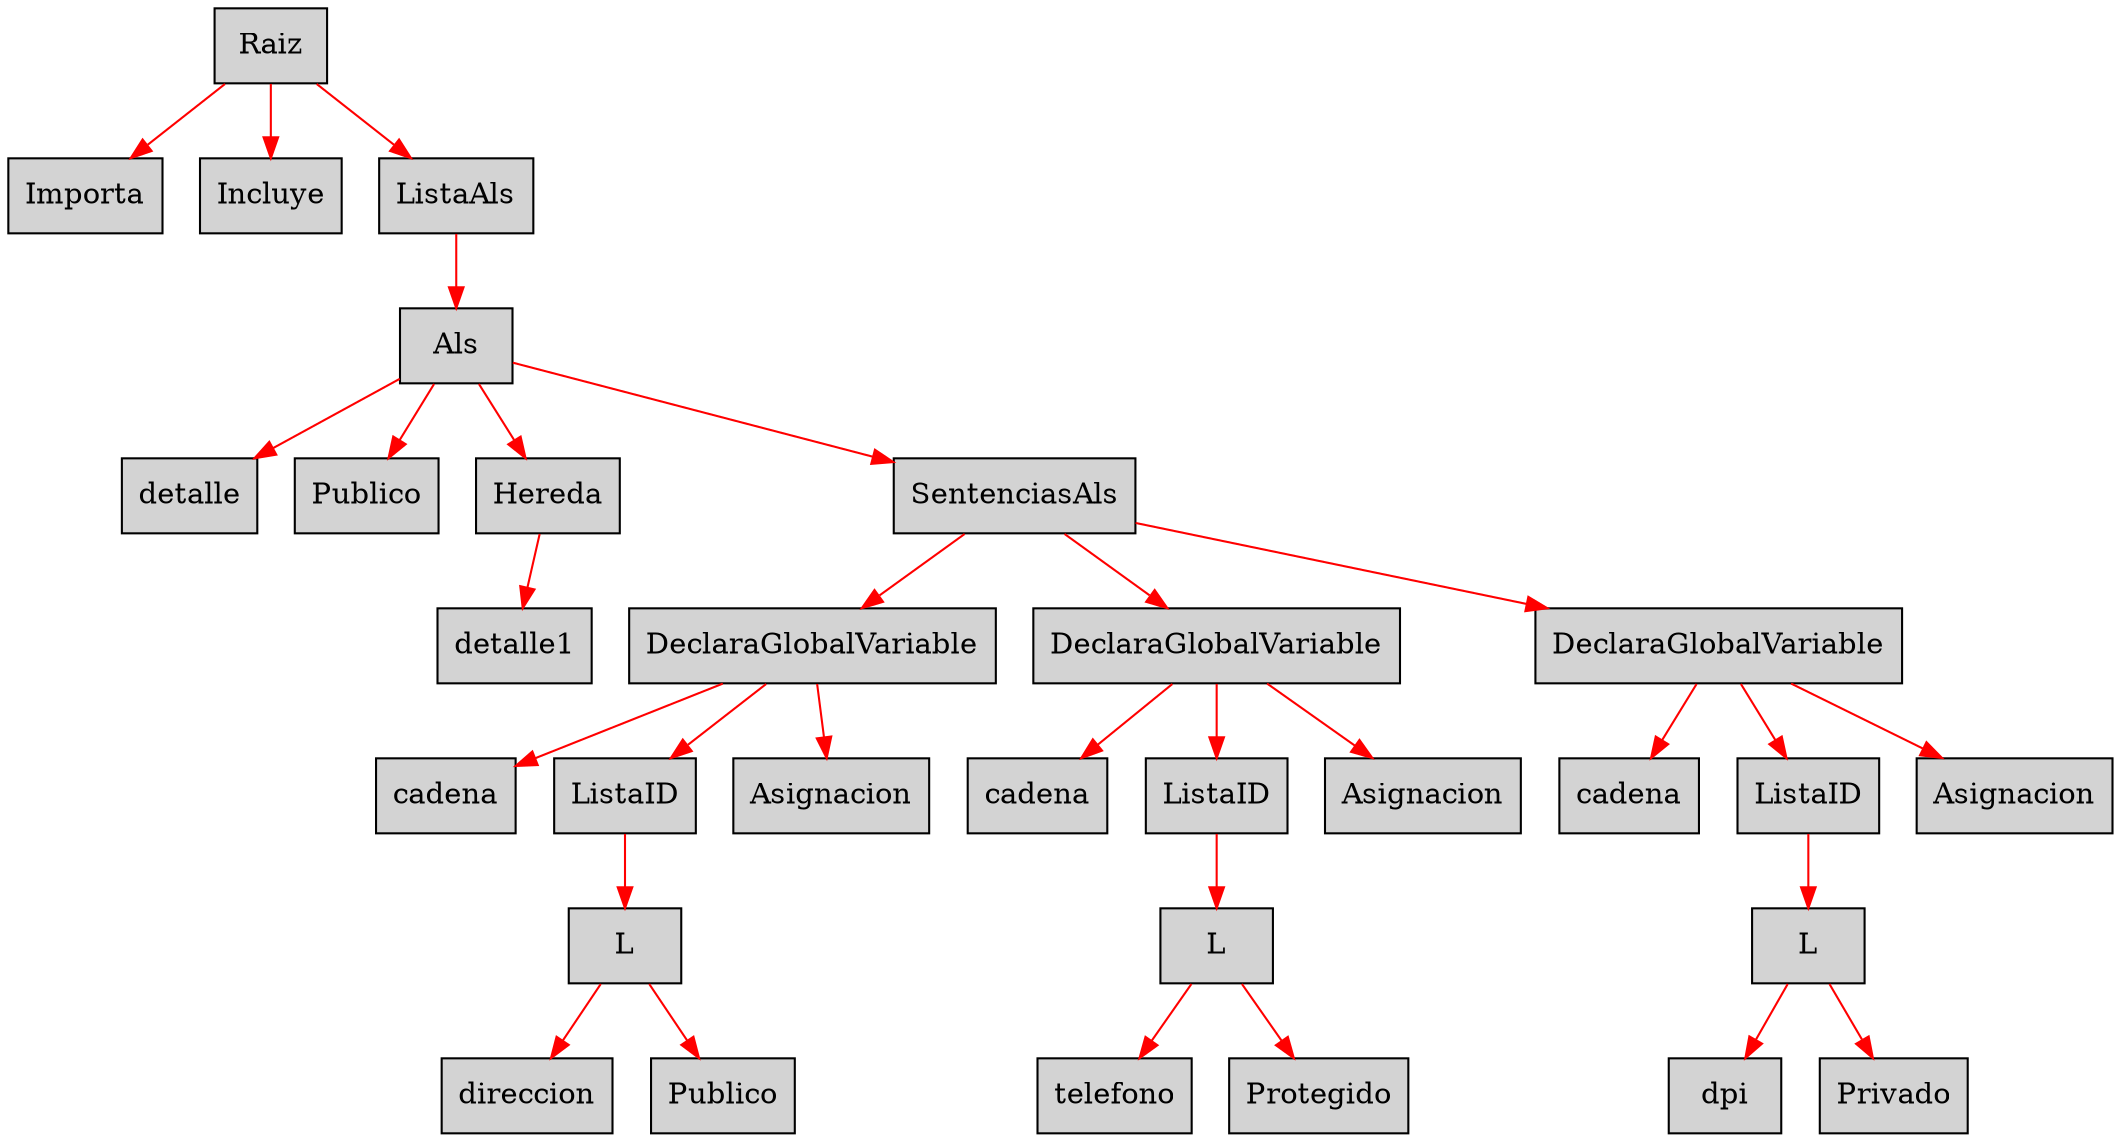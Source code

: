 digraph G {node[shape=box, style=filled]; edge[color=red]
node2094182431[label="Raiz"];
 node2094182431->node1366345300;node1366345300[label="Importa"];
 node2094182431->node1276758670;node1276758670[label="Incluye"];
 node2094182431->node1246815784;node1246815784[label="ListaAls"];
 node1246815784->node594273589;node594273589[label="Als"];
 node594273589->node1954469226;node1954469226[label="detalle"];
 node594273589->node1991326929;node1991326929[label="Publico"];
 node594273589->node1000207753;node1000207753[label="Hereda"];
 node1000207753->node1193540994;node1193540994[label="detalle1"];
 node594273589->node1173665161;node1173665161[label="SentenciasAls"];
 node1173665161->node979127890;node979127890[label="DeclaraGlobalVariable"];
 node979127890->node1857668397;node1857668397[label="cadena"];
 node979127890->node917437077;node917437077[label="ListaID"];
 node917437077->node1452693812;node1452693812[label="L"];
 node1452693812->node241214314;node241214314[label="direccion"];
 node1452693812->node785420070;node785420070[label="Publico"];
 node979127890->node1877717563;node1877717563[label="Asignacion"];
 node1173665161->node189794571;node189794571[label="DeclaraGlobalVariable"];
 node189794571->node10518776;node10518776[label="cadena"];
 node189794571->node706971253;node706971253[label="ListaID"];
 node706971253->node418087776;node418087776[label="L"];
 node418087776->node326682919;node326682919[label="telefono"];
 node418087776->node391855344;node391855344[label="Protegido"];
 node189794571->node570228800;node570228800[label="Asignacion"];
 node1173665161->node1699309468;node1699309468[label="DeclaraGlobalVariable"];
 node1699309468->node808303587;node808303587[label="cadena"];
 node1699309468->node2120199594;node2120199594[label="ListaID"];
 node2120199594->node938040609;node938040609[label="L"];
 node938040609->node422750663;node422750663[label="dpi"];
 node938040609->node1142811553;node1142811553[label="Privado"];
 node1699309468->node1202465909;node1202465909[label="Asignacion"];

}
